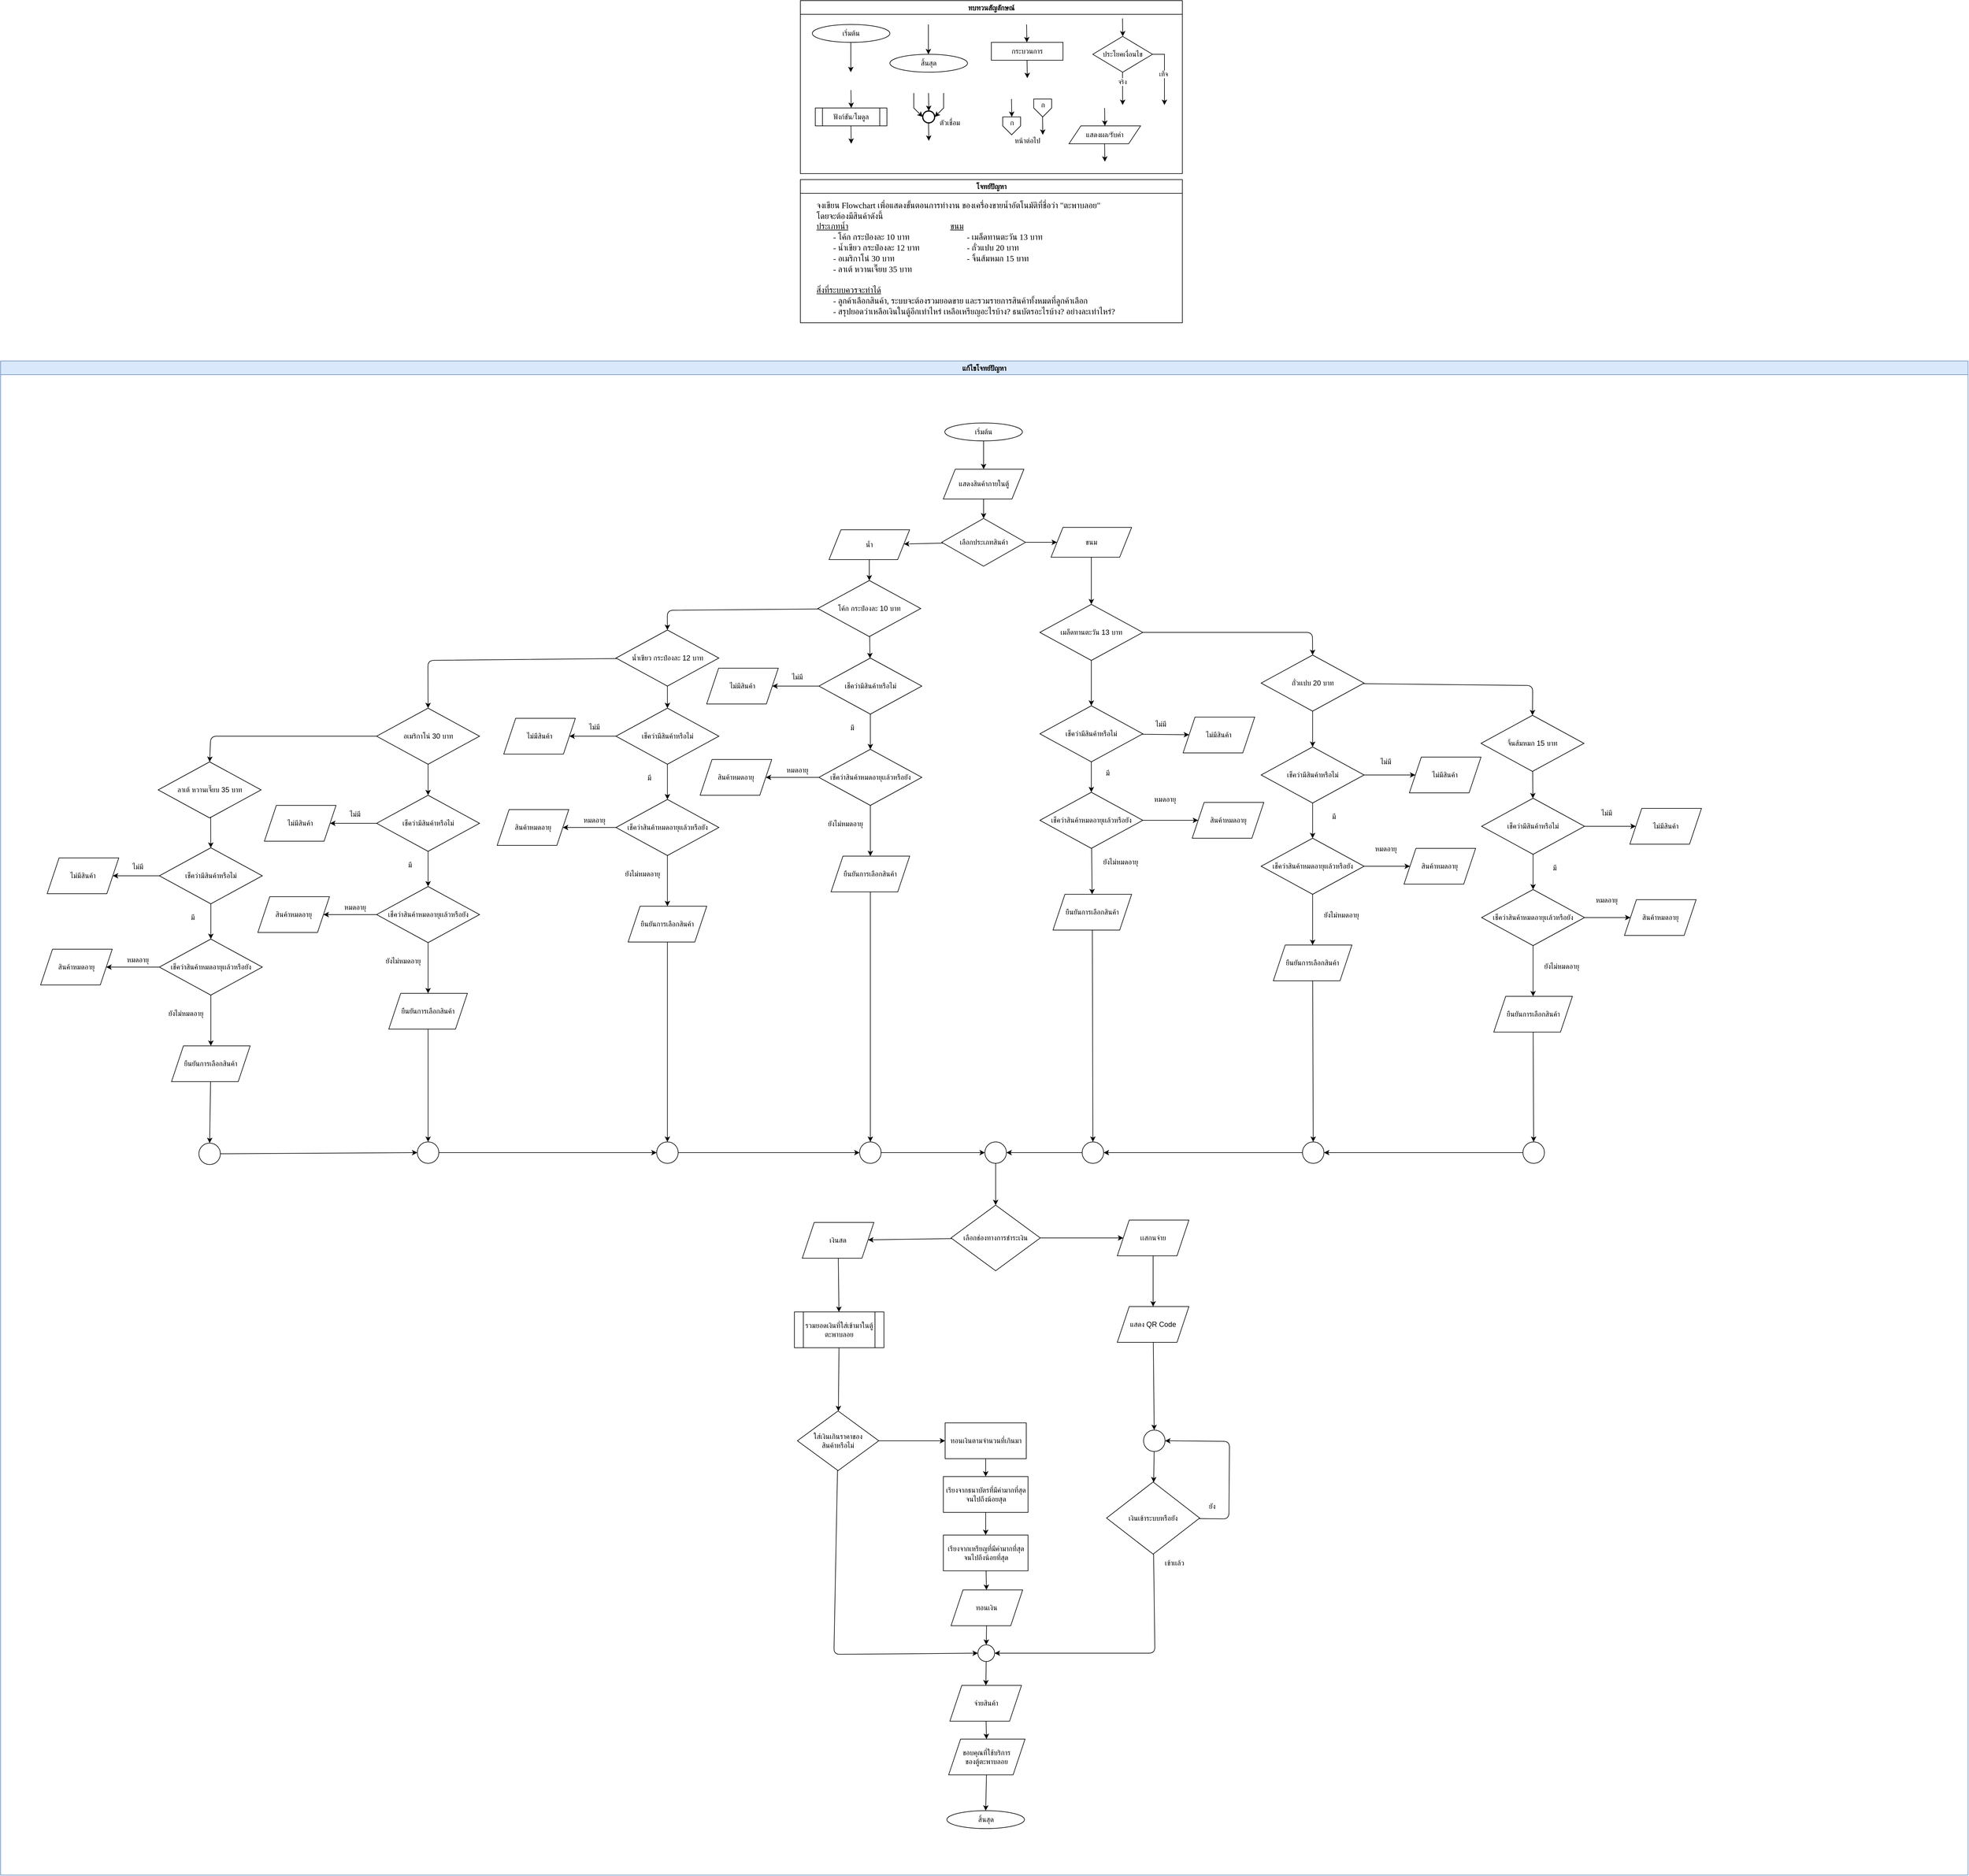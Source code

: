 <mxfile>
    <diagram name="หน้า-1" id="wR_aF-ewGBHaH5KDCg8b">
        <mxGraphModel dx="3091" dy="254" grid="1" gridSize="10" guides="1" tooltips="1" connect="1" arrows="1" fold="1" page="1" pageScale="1" pageWidth="827" pageHeight="1169" math="0" shadow="0">
            <root>
                <mxCell id="WIyWlLk6GJQsqaUBKTNV-0"/>
                <mxCell id="WIyWlLk6GJQsqaUBKTNV-1" parent="WIyWlLk6GJQsqaUBKTNV-0"/>
                <mxCell id="650" value="ทบทวนสัญลักษณ์" style="swimlane;fontFamily=Sarabun;fontSource=https%3A%2F%2Ffonts.googleapis.com%2Fcss%3Ffamily%3DSarabun;" parent="WIyWlLk6GJQsqaUBKTNV-1" vertex="1">
                    <mxGeometry x="-720" y="20" width="640" height="290" as="geometry"/>
                </mxCell>
                <mxCell id="651" value="&lt;font data-font-src=&quot;https://fonts.googleapis.com/css?family=Sarabun&quot; face=&quot;Sarabun&quot;&gt;เริ่มต้น&lt;/font&gt;" style="ellipse;whiteSpace=wrap;html=1;" parent="650" vertex="1">
                    <mxGeometry x="20" y="40" width="130" height="30" as="geometry"/>
                </mxCell>
                <mxCell id="652" value="" style="endArrow=classic;html=1;rounded=0;" parent="650" edge="1">
                    <mxGeometry width="50" height="50" relative="1" as="geometry">
                        <mxPoint x="84.5" y="70" as="sourcePoint"/>
                        <mxPoint x="84.5" y="120" as="targetPoint"/>
                    </mxGeometry>
                </mxCell>
                <mxCell id="653" value="&lt;font face=&quot;Sarabun&quot;&gt;สิ้นสุด&lt;/font&gt;" style="ellipse;whiteSpace=wrap;html=1;" parent="650" vertex="1">
                    <mxGeometry x="150" y="90" width="130" height="30" as="geometry"/>
                </mxCell>
                <mxCell id="654" value="" style="endArrow=classic;html=1;rounded=0;" parent="650" edge="1">
                    <mxGeometry width="50" height="50" relative="1" as="geometry">
                        <mxPoint x="214.5" y="40" as="sourcePoint"/>
                        <mxPoint x="214.5" y="90" as="targetPoint"/>
                    </mxGeometry>
                </mxCell>
                <mxCell id="655" value="กระบวนการ" style="rounded=0;whiteSpace=wrap;html=1;fontFamily=Sarabun;fontSource=https%3A%2F%2Ffonts.googleapis.com%2Fcss%3Ffamily%3DSarabun;" parent="650" vertex="1">
                    <mxGeometry x="320" y="70" width="120" height="30" as="geometry"/>
                </mxCell>
                <mxCell id="656" value="" style="endArrow=classic;html=1;rounded=0;" parent="650" edge="1">
                    <mxGeometry width="50" height="50" relative="1" as="geometry">
                        <mxPoint x="379" y="40" as="sourcePoint"/>
                        <mxPoint x="379.5" y="70" as="targetPoint"/>
                    </mxGeometry>
                </mxCell>
                <mxCell id="657" value="" style="endArrow=classic;html=1;rounded=0;" parent="650" edge="1">
                    <mxGeometry width="50" height="50" relative="1" as="geometry">
                        <mxPoint x="379.75" y="100" as="sourcePoint"/>
                        <mxPoint x="380.25" y="130" as="targetPoint"/>
                    </mxGeometry>
                </mxCell>
                <mxCell id="658" value="ประโยคเงื่อนไข" style="rhombus;whiteSpace=wrap;html=1;fontFamily=Sarabun;fontSource=https%3A%2F%2Ffonts.googleapis.com%2Fcss%3Ffamily%3DSarabun;" parent="650" vertex="1">
                    <mxGeometry x="490" y="60" width="100" height="60" as="geometry"/>
                </mxCell>
                <mxCell id="659" value="" style="endArrow=classic;html=1;rounded=0;" parent="650" edge="1">
                    <mxGeometry width="50" height="50" relative="1" as="geometry">
                        <mxPoint x="539.71" y="30" as="sourcePoint"/>
                        <mxPoint x="540.21" y="60" as="targetPoint"/>
                    </mxGeometry>
                </mxCell>
                <mxCell id="660" value="" style="endArrow=classic;html=1;rounded=0;" parent="650" edge="1">
                    <mxGeometry width="50" height="50" relative="1" as="geometry">
                        <mxPoint x="539.71" y="120" as="sourcePoint"/>
                        <mxPoint x="540" y="175" as="targetPoint"/>
                    </mxGeometry>
                </mxCell>
                <mxCell id="661" value="จริง" style="edgeLabel;html=1;align=center;verticalAlign=middle;resizable=0;points=[];fontFamily=Sarabun;fontSource=https%3A%2F%2Ffonts.googleapis.com%2Fcss%3Ffamily%3DSarabun;" parent="660" vertex="1" connectable="0">
                    <mxGeometry x="-0.414" y="-1" relative="1" as="geometry">
                        <mxPoint as="offset"/>
                    </mxGeometry>
                </mxCell>
                <mxCell id="662" value="" style="endArrow=classic;html=1;rounded=0;exitX=1;exitY=0.5;exitDx=0;exitDy=0;" parent="650" source="658" edge="1">
                    <mxGeometry width="50" height="50" relative="1" as="geometry">
                        <mxPoint x="620" y="95" as="sourcePoint"/>
                        <mxPoint x="610" y="175" as="targetPoint"/>
                        <Array as="points">
                            <mxPoint x="610" y="90"/>
                        </Array>
                    </mxGeometry>
                </mxCell>
                <mxCell id="663" value="&lt;font data-font-src=&quot;https://fonts.googleapis.com/css?family=Sarabun&quot; face=&quot;Sarabun&quot;&gt;เท็จ&lt;/font&gt;" style="edgeLabel;html=1;align=center;verticalAlign=middle;resizable=0;points=[];" parent="662" vertex="1" connectable="0">
                    <mxGeometry x="-0.002" y="-2" relative="1" as="geometry">
                        <mxPoint as="offset"/>
                    </mxGeometry>
                </mxCell>
                <mxCell id="664" value="&lt;font data-font-src=&quot;https://fonts.googleapis.com/css?family=Sarabun&quot; face=&quot;Sarabun&quot;&gt;ฟังก์ชัน/โมดูล&lt;/font&gt;" style="shape=process;whiteSpace=wrap;html=1;backgroundOutline=1;" parent="650" vertex="1">
                    <mxGeometry x="25" y="180" width="120" height="30" as="geometry"/>
                </mxCell>
                <mxCell id="665" value="" style="endArrow=classic;html=1;rounded=0;" parent="650" edge="1">
                    <mxGeometry width="50" height="50" relative="1" as="geometry">
                        <mxPoint x="84.71" y="150" as="sourcePoint"/>
                        <mxPoint x="85.21" y="180" as="targetPoint"/>
                    </mxGeometry>
                </mxCell>
                <mxCell id="666" value="" style="endArrow=classic;html=1;rounded=0;" parent="650" edge="1">
                    <mxGeometry width="50" height="50" relative="1" as="geometry">
                        <mxPoint x="84.71" y="210" as="sourcePoint"/>
                        <mxPoint x="85.21" y="240" as="targetPoint"/>
                    </mxGeometry>
                </mxCell>
                <mxCell id="667" value="" style="strokeWidth=2;html=1;shape=mxgraph.flowchart.start_2;whiteSpace=wrap;" parent="650" vertex="1">
                    <mxGeometry x="205" y="185" width="20" height="20" as="geometry"/>
                </mxCell>
                <mxCell id="668" value="" style="endArrow=classic;html=1;rounded=0;" parent="650" edge="1">
                    <mxGeometry width="50" height="50" relative="1" as="geometry">
                        <mxPoint x="214.71" y="155" as="sourcePoint"/>
                        <mxPoint x="215.21" y="185" as="targetPoint"/>
                    </mxGeometry>
                </mxCell>
                <mxCell id="669" value="" style="endArrow=classic;html=1;rounded=0;entryX=0;entryY=0.5;entryDx=0;entryDy=0;entryPerimeter=0;" parent="650" target="667" edge="1">
                    <mxGeometry width="50" height="50" relative="1" as="geometry">
                        <mxPoint x="190.0" y="155" as="sourcePoint"/>
                        <mxPoint x="190.5" y="185" as="targetPoint"/>
                        <Array as="points">
                            <mxPoint x="190" y="180"/>
                        </Array>
                    </mxGeometry>
                </mxCell>
                <mxCell id="670" value="" style="endArrow=classic;html=1;rounded=0;entryX=1;entryY=0.5;entryDx=0;entryDy=0;entryPerimeter=0;" parent="650" target="667" edge="1">
                    <mxGeometry width="50" height="50" relative="1" as="geometry">
                        <mxPoint x="240.0" y="155" as="sourcePoint"/>
                        <mxPoint x="240.5" y="185" as="targetPoint"/>
                        <Array as="points">
                            <mxPoint x="240" y="180"/>
                        </Array>
                    </mxGeometry>
                </mxCell>
                <mxCell id="671" value="" style="endArrow=classic;html=1;rounded=0;" parent="650" edge="1">
                    <mxGeometry width="50" height="50" relative="1" as="geometry">
                        <mxPoint x="214.71" y="205" as="sourcePoint"/>
                        <mxPoint x="215.21" y="235" as="targetPoint"/>
                    </mxGeometry>
                </mxCell>
                <mxCell id="672" value="&lt;font data-font-src=&quot;https://fonts.googleapis.com/css?family=Sarabun&quot; face=&quot;Sarabun&quot;&gt;ตัวเชื่อม&lt;/font&gt;" style="text;html=1;align=center;verticalAlign=middle;resizable=0;points=[];autosize=1;strokeColor=none;fillColor=none;" parent="650" vertex="1">
                    <mxGeometry x="220" y="190" width="60" height="30" as="geometry"/>
                </mxCell>
                <mxCell id="673" value="" style="endArrow=classic;html=1;rounded=0;" parent="650" edge="1">
                    <mxGeometry width="50" height="50" relative="1" as="geometry">
                        <mxPoint x="353.71" y="165" as="sourcePoint"/>
                        <mxPoint x="354.21" y="195" as="targetPoint"/>
                    </mxGeometry>
                </mxCell>
                <mxCell id="674" value="" style="verticalLabelPosition=bottom;verticalAlign=top;html=1;shape=offPageConnector;rounded=0;size=0.5;" parent="650" vertex="1">
                    <mxGeometry x="339" y="195" width="30" height="30" as="geometry"/>
                </mxCell>
                <mxCell id="675" value="" style="endArrow=classic;html=1;rounded=0;" parent="650" edge="1">
                    <mxGeometry width="50" height="50" relative="1" as="geometry">
                        <mxPoint x="405.71" y="195" as="sourcePoint"/>
                        <mxPoint x="406.21" y="225" as="targetPoint"/>
                    </mxGeometry>
                </mxCell>
                <mxCell id="676" value="" style="verticalLabelPosition=bottom;verticalAlign=top;html=1;shape=offPageConnector;rounded=0;size=0.5;" parent="650" vertex="1">
                    <mxGeometry x="391" y="165" width="30" height="30" as="geometry"/>
                </mxCell>
                <mxCell id="677" value="หน้าต่อไป" style="text;html=1;align=center;verticalAlign=middle;resizable=0;points=[];autosize=1;strokeColor=none;fillColor=none;fontFamily=Sarabun;fontSource=https%3A%2F%2Ffonts.googleapis.com%2Fcss%3Ffamily%3DSarabun;" parent="650" vertex="1">
                    <mxGeometry x="345" y="220" width="70" height="30" as="geometry"/>
                </mxCell>
                <mxCell id="678" value="ก" style="text;html=1;align=center;verticalAlign=middle;resizable=0;points=[];autosize=1;strokeColor=none;fillColor=none;fontFamily=Sarabun;fontSource=https%3A%2F%2Ffonts.googleapis.com%2Fcss%3Ffamily%3DSarabun;" parent="650" vertex="1">
                    <mxGeometry x="339" y="190" width="30" height="30" as="geometry"/>
                </mxCell>
                <mxCell id="679" value="ก" style="text;html=1;align=center;verticalAlign=middle;resizable=0;points=[];autosize=1;strokeColor=none;fillColor=none;fontFamily=Sarabun;fontSource=https%3A%2F%2Ffonts.googleapis.com%2Fcss%3Ffamily%3DSarabun;" parent="650" vertex="1">
                    <mxGeometry x="391" y="160" width="30" height="30" as="geometry"/>
                </mxCell>
                <mxCell id="680" value="แสดงผล/รับค่า" style="shape=parallelogram;perimeter=parallelogramPerimeter;whiteSpace=wrap;html=1;fixedSize=1;fontFamily=Sarabun;fontSource=https%3A%2F%2Ffonts.googleapis.com%2Fcss%3Ffamily%3DSarabun;" parent="650" vertex="1">
                    <mxGeometry x="450" y="210" width="120" height="30" as="geometry"/>
                </mxCell>
                <mxCell id="681" value="" style="endArrow=classic;html=1;rounded=0;" parent="650" edge="1">
                    <mxGeometry width="50" height="50" relative="1" as="geometry">
                        <mxPoint x="509.71" y="180" as="sourcePoint"/>
                        <mxPoint x="510.21" y="210" as="targetPoint"/>
                    </mxGeometry>
                </mxCell>
                <mxCell id="682" value="" style="endArrow=classic;html=1;rounded=0;" parent="650" edge="1">
                    <mxGeometry width="50" height="50" relative="1" as="geometry">
                        <mxPoint x="509.71" y="240" as="sourcePoint"/>
                        <mxPoint x="510.21" y="270" as="targetPoint"/>
                    </mxGeometry>
                </mxCell>
                <mxCell id="683" value="แก้ไขโจทย์ปัญหา" style="swimlane;fontFamily=Sarabun;fontSource=https%3A%2F%2Ffonts.googleapis.com%2Fcss%3Ffamily%3DSarabun;fillColor=#dae8fc;strokeColor=#6c8ebf;" parent="WIyWlLk6GJQsqaUBKTNV-1" vertex="1">
                    <mxGeometry x="-2060" y="624" width="3296.38" height="2538" as="geometry"/>
                </mxCell>
                <mxCell id="684" value="" style="edgeStyle=none;html=1;" parent="683" source="685" target="688" edge="1">
                    <mxGeometry relative="1" as="geometry"/>
                </mxCell>
                <mxCell id="685" value="&lt;font data-font-src=&quot;https://fonts.googleapis.com/css?family=Sarabun&quot; face=&quot;Sarabun&quot;&gt;เริ่มต้น&lt;/font&gt;" style="ellipse;whiteSpace=wrap;html=1;" parent="683" vertex="1">
                    <mxGeometry x="1582" y="104" width="130" height="30" as="geometry"/>
                </mxCell>
                <mxCell id="686" value="&lt;font face=&quot;Sarabun&quot;&gt;สิ้นสุด&lt;/font&gt;" style="ellipse;whiteSpace=wrap;html=1;" parent="683" vertex="1">
                    <mxGeometry x="1585.5" y="2430" width="130" height="30" as="geometry"/>
                </mxCell>
                <mxCell id="687" value="" style="edgeStyle=none;html=1;" parent="683" source="688" target="691" edge="1">
                    <mxGeometry relative="1" as="geometry"/>
                </mxCell>
                <mxCell id="688" value="แสดงสินค้าภายในตู้" style="shape=parallelogram;perimeter=parallelogramPerimeter;whiteSpace=wrap;html=1;fixedSize=1;" parent="683" vertex="1">
                    <mxGeometry x="1579.5" y="181.44" width="135" height="50" as="geometry"/>
                </mxCell>
                <mxCell id="689" value="" style="edgeStyle=none;html=1;" parent="683" source="691" target="694" edge="1">
                    <mxGeometry relative="1" as="geometry"/>
                </mxCell>
                <mxCell id="690" value="" style="edgeStyle=none;html=1;" parent="683" source="691" target="696" edge="1">
                    <mxGeometry relative="1" as="geometry"/>
                </mxCell>
                <mxCell id="691" value="&lt;span style=&quot;color: rgb(0, 0, 0);&quot;&gt;เลือกประเภทสินค้า&lt;/span&gt;" style="rhombus;whiteSpace=wrap;html=1;" parent="683" vertex="1">
                    <mxGeometry x="1576.75" y="264" width="140.5" height="80" as="geometry"/>
                </mxCell>
                <mxCell id="692" value="น้ำ" style="text;html=1;align=center;verticalAlign=middle;whiteSpace=wrap;rounded=0;" parent="683" vertex="1">
                    <mxGeometry x="1474.25" y="283" width="60" height="30" as="geometry"/>
                </mxCell>
                <mxCell id="693" value="" style="edgeStyle=none;html=1;" parent="683" source="694" target="709" edge="1">
                    <mxGeometry relative="1" as="geometry"/>
                </mxCell>
                <mxCell id="694" value="ขนม" style="shape=parallelogram;perimeter=parallelogramPerimeter;whiteSpace=wrap;html=1;fixedSize=1;" parent="683" vertex="1">
                    <mxGeometry x="1760" y="279" width="135" height="50" as="geometry"/>
                </mxCell>
                <mxCell id="695" value="" style="edgeStyle=none;html=1;" parent="683" source="696" target="706" edge="1">
                    <mxGeometry relative="1" as="geometry"/>
                </mxCell>
                <mxCell id="696" value="น้ำ" style="shape=parallelogram;perimeter=parallelogramPerimeter;whiteSpace=wrap;html=1;fixedSize=1;" parent="683" vertex="1">
                    <mxGeometry x="1388" y="283" width="135" height="50" as="geometry"/>
                </mxCell>
                <mxCell id="697" value="" style="edgeStyle=none;html=1;" parent="683" source="699" target="809" edge="1">
                    <mxGeometry relative="1" as="geometry"/>
                </mxCell>
                <mxCell id="698" style="edgeStyle=none;html=1;entryX=0.5;entryY=0;entryDx=0;entryDy=0;" parent="683" source="699" target="702" edge="1">
                    <mxGeometry relative="1" as="geometry">
                        <Array as="points">
                            <mxPoint x="716" y="502"/>
                        </Array>
                    </mxGeometry>
                </mxCell>
                <mxCell id="699" value="น้ำเขียว กระป๋องละ 12 บาท" style="rhombus;whiteSpace=wrap;html=1;" parent="683" vertex="1">
                    <mxGeometry x="1031" y="451" width="172.5" height="94" as="geometry"/>
                </mxCell>
                <mxCell id="700" value="" style="edgeStyle=none;html=1;" parent="683" source="702" target="823" edge="1">
                    <mxGeometry relative="1" as="geometry"/>
                </mxCell>
                <mxCell id="701" style="edgeStyle=none;html=1;entryX=0.5;entryY=0;entryDx=0;entryDy=0;" parent="683" source="702" target="703" edge="1">
                    <mxGeometry relative="1" as="geometry">
                        <Array as="points">
                            <mxPoint x="352" y="629"/>
                        </Array>
                    </mxGeometry>
                </mxCell>
                <mxCell id="702" value="&lt;span style=&quot;color: rgb(0, 0, 0);&quot;&gt;อเมริกาโน่ 30 บาท&lt;/span&gt;" style="rhombus;whiteSpace=wrap;html=1;" parent="683" vertex="1">
                    <mxGeometry x="630" y="582" width="172.5" height="94" as="geometry"/>
                </mxCell>
                <mxCell id="703" value="&lt;span style=&quot;color: rgb(0, 0, 0);&quot;&gt;ลาเต้ หวานเจี๊ยบ 35 บาท&lt;/span&gt;" style="rhombus;whiteSpace=wrap;html=1;" parent="683" vertex="1">
                    <mxGeometry x="264" y="672" width="172.5" height="94" as="geometry"/>
                </mxCell>
                <mxCell id="704" value="" style="edgeStyle=none;html=1;" parent="683" source="706" target="795" edge="1">
                    <mxGeometry relative="1" as="geometry"/>
                </mxCell>
                <mxCell id="705" style="edgeStyle=none;html=1;entryX=0.5;entryY=0;entryDx=0;entryDy=0;" parent="683" source="706" target="699" edge="1">
                    <mxGeometry relative="1" as="geometry">
                        <Array as="points">
                            <mxPoint x="1117" y="418"/>
                        </Array>
                    </mxGeometry>
                </mxCell>
                <mxCell id="706" value="&lt;span style=&quot;color: rgb(0, 0, 0);&quot;&gt;โค้ก กระป๋องละ 10 บาท&lt;/span&gt;" style="rhombus;whiteSpace=wrap;html=1;" parent="683" vertex="1">
                    <mxGeometry x="1369.25" y="368" width="172.5" height="94" as="geometry"/>
                </mxCell>
                <mxCell id="707" style="edgeStyle=none;html=1;entryX=0.5;entryY=0;entryDx=0;entryDy=0;" parent="683" source="709" target="712" edge="1">
                    <mxGeometry relative="1" as="geometry">
                        <Array as="points">
                            <mxPoint x="2198" y="455"/>
                        </Array>
                    </mxGeometry>
                </mxCell>
                <mxCell id="708" value="" style="edgeStyle=none;html=1;" parent="683" source="709" target="743" edge="1">
                    <mxGeometry relative="1" as="geometry"/>
                </mxCell>
                <mxCell id="709" value="&lt;span style=&quot;color: rgb(0, 0, 0);&quot;&gt;เมล็ดทานตะวัน 13 บาท&lt;/span&gt;" style="rhombus;whiteSpace=wrap;html=1;" parent="683" vertex="1">
                    <mxGeometry x="1741.25" y="408" width="172.5" height="94" as="geometry"/>
                </mxCell>
                <mxCell id="710" value="" style="edgeStyle=none;html=1;" parent="683" source="712" target="757" edge="1">
                    <mxGeometry relative="1" as="geometry"/>
                </mxCell>
                <mxCell id="711" style="edgeStyle=none;html=1;entryX=0.5;entryY=0;entryDx=0;entryDy=0;" parent="683" source="712" target="769" edge="1">
                    <mxGeometry relative="1" as="geometry">
                        <Array as="points">
                            <mxPoint x="2567" y="544"/>
                        </Array>
                    </mxGeometry>
                </mxCell>
                <mxCell id="712" value="&lt;span style=&quot;color: rgb(0, 0, 0);&quot;&gt;ถั่วเเปบ 20 บาท&lt;/span&gt;" style="rhombus;whiteSpace=wrap;html=1;" parent="683" vertex="1">
                    <mxGeometry x="2112" y="493" width="172.5" height="94" as="geometry"/>
                </mxCell>
                <mxCell id="713" value="" style="edgeStyle=none;html=1;" parent="683" source="715" target="719" edge="1">
                    <mxGeometry relative="1" as="geometry"/>
                </mxCell>
                <mxCell id="714" style="edgeStyle=none;html=1;entryX=0;entryY=0.5;entryDx=0;entryDy=0;" parent="683" source="715" target="717" edge="1">
                    <mxGeometry relative="1" as="geometry"/>
                </mxCell>
                <mxCell id="715" value="เลือกช่องทางการชำระเงิน" style="rhombus;whiteSpace=wrap;html=1;" parent="683" vertex="1">
                    <mxGeometry x="1592.44" y="1415" width="149.5" height="110" as="geometry"/>
                </mxCell>
                <mxCell id="716" style="edgeStyle=none;html=1;entryX=0.5;entryY=0;entryDx=0;entryDy=0;" parent="683" source="717" target="721" edge="1">
                    <mxGeometry relative="1" as="geometry"/>
                </mxCell>
                <mxCell id="717" value="เเสกนจ่าย" style="shape=parallelogram;perimeter=parallelogramPerimeter;whiteSpace=wrap;html=1;fixedSize=1;" parent="683" vertex="1">
                    <mxGeometry x="1871" y="1440" width="120" height="60" as="geometry"/>
                </mxCell>
                <mxCell id="718" value="" style="edgeStyle=none;html=1;" parent="683" source="719" target="723" edge="1">
                    <mxGeometry relative="1" as="geometry"/>
                </mxCell>
                <mxCell id="719" value="เงินสด" style="shape=parallelogram;perimeter=parallelogramPerimeter;whiteSpace=wrap;html=1;fixedSize=1;" parent="683" vertex="1">
                    <mxGeometry x="1343.19" y="1444" width="120" height="60" as="geometry"/>
                </mxCell>
                <mxCell id="720" value="" style="edgeStyle=none;html=1;" parent="683" source="721" target="862" edge="1">
                    <mxGeometry relative="1" as="geometry"/>
                </mxCell>
                <mxCell id="721" value="แสดง QR Code" style="shape=parallelogram;perimeter=parallelogramPerimeter;whiteSpace=wrap;html=1;fixedSize=1;" parent="683" vertex="1">
                    <mxGeometry x="1871" y="1585" width="120" height="60" as="geometry"/>
                </mxCell>
                <mxCell id="722" value="" style="edgeStyle=none;html=1;" parent="683" source="723" target="726" edge="1">
                    <mxGeometry relative="1" as="geometry"/>
                </mxCell>
                <mxCell id="723" value="รวมยอดเงินที่ใส่เข้ามาในตู้ตะพาบลอย" style="shape=process;whiteSpace=wrap;html=1;backgroundOutline=1;" parent="683" vertex="1">
                    <mxGeometry x="1330" y="1594" width="150" height="60" as="geometry"/>
                </mxCell>
                <mxCell id="724" value="" style="edgeStyle=none;html=1;" parent="683" source="726" target="728" edge="1">
                    <mxGeometry relative="1" as="geometry"/>
                </mxCell>
                <mxCell id="725" style="edgeStyle=none;html=1;entryX=0;entryY=0.5;entryDx=0;entryDy=0;" parent="683" source="726" target="734" edge="1">
                    <mxGeometry relative="1" as="geometry">
                        <Array as="points">
                            <mxPoint x="1396.19" y="2168"/>
                        </Array>
                    </mxGeometry>
                </mxCell>
                <mxCell id="726" value="ใส่เงินเกินราคาของ&lt;div&gt;สินค้าหรือไม่&lt;/div&gt;" style="rhombus;whiteSpace=wrap;html=1;" parent="683" vertex="1">
                    <mxGeometry x="1335" y="1760" width="136.38" height="100" as="geometry"/>
                </mxCell>
                <mxCell id="727" value="" style="edgeStyle=none;html=1;" parent="683" source="728" target="730" edge="1">
                    <mxGeometry relative="1" as="geometry"/>
                </mxCell>
                <mxCell id="728" value="ทอนเงินตามจำนวนที่เกินมา" style="rounded=0;whiteSpace=wrap;html=1;" parent="683" vertex="1">
                    <mxGeometry x="1582.53" y="1780" width="135.94" height="60" as="geometry"/>
                </mxCell>
                <mxCell id="729" value="" style="edgeStyle=none;html=1;" parent="683" source="730" target="732" edge="1">
                    <mxGeometry relative="1" as="geometry"/>
                </mxCell>
                <mxCell id="730" value="เรียงจากธนาบัตรที่มีค่ามากที่สุดจนไปถึงน้อยสุด" style="rounded=0;whiteSpace=wrap;html=1;" parent="683" vertex="1">
                    <mxGeometry x="1579.56" y="1870" width="141.88" height="60" as="geometry"/>
                </mxCell>
                <mxCell id="731" value="" style="edgeStyle=none;html=1;" parent="683" source="732" target="736" edge="1">
                    <mxGeometry relative="1" as="geometry"/>
                </mxCell>
                <mxCell id="732" value="เรียงจากเหรียญที่มีค่ามากที่สุดจนไปถึงน้อยที่สุด" style="rounded=0;whiteSpace=wrap;html=1;" parent="683" vertex="1">
                    <mxGeometry x="1579.56" y="1968" width="141.88" height="60" as="geometry"/>
                </mxCell>
                <mxCell id="733" value="" style="edgeStyle=none;html=1;" parent="683" source="734" target="738" edge="1">
                    <mxGeometry relative="1" as="geometry"/>
                </mxCell>
                <mxCell id="734" value="" style="ellipse;whiteSpace=wrap;html=1;aspect=fixed;" parent="683" vertex="1">
                    <mxGeometry x="1637.44" y="2152" width="28" height="28" as="geometry"/>
                </mxCell>
                <mxCell id="735" style="edgeStyle=none;html=1;entryX=0.5;entryY=0;entryDx=0;entryDy=0;" parent="683" source="736" target="734" edge="1">
                    <mxGeometry relative="1" as="geometry"/>
                </mxCell>
                <mxCell id="736" value="&lt;span style=&quot;color: rgb(0, 0, 0);&quot;&gt;ทอนเงิน&lt;/span&gt;" style="shape=parallelogram;perimeter=parallelogramPerimeter;whiteSpace=wrap;html=1;fixedSize=1;" parent="683" vertex="1">
                    <mxGeometry x="1592.44" y="2060" width="120" height="60" as="geometry"/>
                </mxCell>
                <mxCell id="737" value="" style="edgeStyle=none;html=1;" parent="683" source="738" target="740" edge="1">
                    <mxGeometry relative="1" as="geometry"/>
                </mxCell>
                <mxCell id="738" value="&lt;span style=&quot;color: rgb(0, 0, 0);&quot;&gt;จ่ายสินค้า&lt;/span&gt;" style="shape=parallelogram;perimeter=parallelogramPerimeter;whiteSpace=wrap;html=1;fixedSize=1;" parent="683" vertex="1">
                    <mxGeometry x="1590.5" y="2220" width="120" height="60" as="geometry"/>
                </mxCell>
                <mxCell id="739" style="edgeStyle=none;html=1;entryX=0.5;entryY=0;entryDx=0;entryDy=0;" parent="683" source="740" target="686" edge="1">
                    <mxGeometry relative="1" as="geometry"/>
                </mxCell>
                <mxCell id="740" value="&lt;span style=&quot;color: rgb(0, 0, 0);&quot;&gt;ขอบคุณที่ใช้บริการ&lt;/span&gt;&lt;div&gt;&lt;span style=&quot;color: rgb(0, 0, 0);&quot;&gt;ของตู้ตะพาบลอย&lt;/span&gt;&lt;/div&gt;" style="shape=parallelogram;perimeter=parallelogramPerimeter;whiteSpace=wrap;html=1;fixedSize=1;" parent="683" vertex="1">
                    <mxGeometry x="1588.46" y="2310" width="127.97" height="60" as="geometry"/>
                </mxCell>
                <mxCell id="741" value="" style="edgeStyle=none;html=1;" parent="683" source="743" target="749" edge="1">
                    <mxGeometry relative="1" as="geometry"/>
                </mxCell>
                <mxCell id="742" value="" style="edgeStyle=none;html=1;" parent="683" source="743" target="746" edge="1">
                    <mxGeometry relative="1" as="geometry"/>
                </mxCell>
                <mxCell id="743" value="&lt;span style=&quot;color: rgb(0, 0, 0);&quot;&gt;เช็คว่ามีสินค้าหรือไม่&lt;/span&gt;" style="rhombus;whiteSpace=wrap;html=1;" parent="683" vertex="1">
                    <mxGeometry x="1741.25" y="578" width="172.5" height="94" as="geometry"/>
                </mxCell>
                <mxCell id="744" style="edgeStyle=none;html=1;entryX=0;entryY=0.5;entryDx=0;entryDy=0;" parent="683" source="746" target="750" edge="1">
                    <mxGeometry relative="1" as="geometry"/>
                </mxCell>
                <mxCell id="745" value="" style="edgeStyle=none;html=1;" parent="683" source="746" target="754" edge="1">
                    <mxGeometry relative="1" as="geometry"/>
                </mxCell>
                <mxCell id="746" value="&lt;span style=&quot;color: rgb(0, 0, 0);&quot;&gt;เช็คว่าสินค้าหมดอายุเเล้วหรือยัง&lt;/span&gt;" style="rhombus;whiteSpace=wrap;html=1;" parent="683" vertex="1">
                    <mxGeometry x="1741.25" y="723" width="172.5" height="94" as="geometry"/>
                </mxCell>
                <mxCell id="747" value="มี" style="text;html=1;align=center;verticalAlign=middle;whiteSpace=wrap;rounded=0;" parent="683" vertex="1">
                    <mxGeometry x="1825.25" y="676" width="60" height="30" as="geometry"/>
                </mxCell>
                <mxCell id="748" value="ไม่มี" style="text;html=1;align=center;verticalAlign=middle;whiteSpace=wrap;rounded=0;" parent="683" vertex="1">
                    <mxGeometry x="1913.75" y="594" width="60" height="30" as="geometry"/>
                </mxCell>
                <mxCell id="749" value="ไม่มีสินค้า" style="shape=parallelogram;perimeter=parallelogramPerimeter;whiteSpace=wrap;html=1;fixedSize=1;" parent="683" vertex="1">
                    <mxGeometry x="1981.25" y="597" width="120" height="60" as="geometry"/>
                </mxCell>
                <mxCell id="750" value="สินค้าหมดอายุ" style="shape=parallelogram;perimeter=parallelogramPerimeter;whiteSpace=wrap;html=1;fixedSize=1;" parent="683" vertex="1">
                    <mxGeometry x="1996.5" y="740" width="120" height="60" as="geometry"/>
                </mxCell>
                <mxCell id="751" value="หมดอายุ" style="text;html=1;align=center;verticalAlign=middle;whiteSpace=wrap;rounded=0;" parent="683" vertex="1">
                    <mxGeometry x="1921.25" y="720" width="60" height="30" as="geometry"/>
                </mxCell>
                <mxCell id="752" value="ยังไม่หมดอายุ" style="text;html=1;align=center;verticalAlign=middle;whiteSpace=wrap;rounded=0;" parent="683" vertex="1">
                    <mxGeometry x="1837.25" y="825" width="79" height="30" as="geometry"/>
                </mxCell>
                <mxCell id="753" style="edgeStyle=none;html=1;entryX=0.5;entryY=0;entryDx=0;entryDy=0;" parent="683" source="754" target="788" edge="1">
                    <mxGeometry relative="1" as="geometry"/>
                </mxCell>
                <mxCell id="754" value="ยืนยันการเลือกสินค้า" style="shape=parallelogram;perimeter=parallelogramPerimeter;whiteSpace=wrap;html=1;fixedSize=1;" parent="683" vertex="1">
                    <mxGeometry x="1763.25" y="894" width="131.75" height="60" as="geometry"/>
                </mxCell>
                <mxCell id="755" style="edgeStyle=none;html=1;entryX=0;entryY=0.5;entryDx=0;entryDy=0;" parent="683" source="757" target="763" edge="1">
                    <mxGeometry relative="1" as="geometry"/>
                </mxCell>
                <mxCell id="756" value="" style="edgeStyle=none;html=1;" parent="683" source="757" target="760" edge="1">
                    <mxGeometry relative="1" as="geometry"/>
                </mxCell>
                <mxCell id="757" value="&lt;span style=&quot;color: rgb(0, 0, 0);&quot;&gt;เช็คว่ามีสินค้าหรือไม่&lt;/span&gt;" style="rhombus;whiteSpace=wrap;html=1;" parent="683" vertex="1">
                    <mxGeometry x="2112" y="647" width="172.5" height="94" as="geometry"/>
                </mxCell>
                <mxCell id="758" style="edgeStyle=none;html=1;entryX=0;entryY=0.5;entryDx=0;entryDy=0;" parent="683" source="760" target="764" edge="1">
                    <mxGeometry relative="1" as="geometry"/>
                </mxCell>
                <mxCell id="759" value="" style="edgeStyle=none;html=1;" parent="683" source="760" target="768" edge="1">
                    <mxGeometry relative="1" as="geometry"/>
                </mxCell>
                <mxCell id="760" value="&lt;span style=&quot;color: rgb(0, 0, 0);&quot;&gt;เช็คว่าสินค้าหมดอายุเเล้วหรือยัง&lt;/span&gt;" style="rhombus;whiteSpace=wrap;html=1;" parent="683" vertex="1">
                    <mxGeometry x="2112" y="800" width="172.5" height="94" as="geometry"/>
                </mxCell>
                <mxCell id="761" value="มี" style="text;html=1;align=center;verticalAlign=middle;whiteSpace=wrap;rounded=0;" parent="683" vertex="1">
                    <mxGeometry x="2204.13" y="749" width="60" height="30" as="geometry"/>
                </mxCell>
                <mxCell id="762" value="ไม่มี" style="text;html=1;align=center;verticalAlign=middle;whiteSpace=wrap;rounded=0;" parent="683" vertex="1">
                    <mxGeometry x="2291.38" y="657" width="60" height="30" as="geometry"/>
                </mxCell>
                <mxCell id="763" value="ไม่มีสินค้า" style="shape=parallelogram;perimeter=parallelogramPerimeter;whiteSpace=wrap;html=1;fixedSize=1;" parent="683" vertex="1">
                    <mxGeometry x="2360.38" y="664" width="120" height="60" as="geometry"/>
                </mxCell>
                <mxCell id="764" value="สินค้าหมดอายุ" style="shape=parallelogram;perimeter=parallelogramPerimeter;whiteSpace=wrap;html=1;fixedSize=1;" parent="683" vertex="1">
                    <mxGeometry x="2351.38" y="817" width="120" height="60" as="geometry"/>
                </mxCell>
                <mxCell id="765" value="หมดอายุ" style="text;html=1;align=center;verticalAlign=middle;whiteSpace=wrap;rounded=0;" parent="683" vertex="1">
                    <mxGeometry x="2291.38" y="803" width="60" height="30" as="geometry"/>
                </mxCell>
                <mxCell id="766" value="ยังไม่หมดอายุ" style="text;html=1;align=center;verticalAlign=middle;whiteSpace=wrap;rounded=0;" parent="683" vertex="1">
                    <mxGeometry x="2206.88" y="914" width="79" height="30" as="geometry"/>
                </mxCell>
                <mxCell id="767" style="edgeStyle=none;html=1;entryX=0.5;entryY=0;entryDx=0;entryDy=0;" parent="683" source="768" target="786" edge="1">
                    <mxGeometry relative="1" as="geometry"/>
                </mxCell>
                <mxCell id="768" value="ยืนยันการเลือกสินค้า" style="shape=parallelogram;perimeter=parallelogramPerimeter;whiteSpace=wrap;html=1;fixedSize=1;" parent="683" vertex="1">
                    <mxGeometry x="2132.38" y="979" width="131.75" height="60" as="geometry"/>
                </mxCell>
                <mxCell id="769" value="&lt;span style=&quot;color: rgb(0, 0, 0);&quot;&gt;จิ้นส้มหมก 15 บาท&lt;/span&gt;" style="rhombus;whiteSpace=wrap;html=1;" parent="683" vertex="1">
                    <mxGeometry x="2480.38" y="594" width="172.5" height="94" as="geometry"/>
                </mxCell>
                <mxCell id="770" style="edgeStyle=none;html=1;entryX=0;entryY=0.5;entryDx=0;entryDy=0;" parent="683" source="772" target="778" edge="1">
                    <mxGeometry relative="1" as="geometry"/>
                </mxCell>
                <mxCell id="771" value="" style="edgeStyle=none;html=1;" parent="683" source="772" target="775" edge="1">
                    <mxGeometry relative="1" as="geometry"/>
                </mxCell>
                <mxCell id="772" value="&lt;span style=&quot;color: rgb(0, 0, 0);&quot;&gt;เช็คว่ามีสินค้าหรือไม่&lt;/span&gt;" style="rhombus;whiteSpace=wrap;html=1;" parent="683" vertex="1">
                    <mxGeometry x="2481.38" y="733" width="172.5" height="94" as="geometry"/>
                </mxCell>
                <mxCell id="773" style="edgeStyle=none;html=1;entryX=0;entryY=0.5;entryDx=0;entryDy=0;" parent="683" source="775" target="779" edge="1">
                    <mxGeometry relative="1" as="geometry"/>
                </mxCell>
                <mxCell id="774" value="" style="edgeStyle=none;html=1;" parent="683" source="775" target="783" edge="1">
                    <mxGeometry relative="1" as="geometry"/>
                </mxCell>
                <mxCell id="775" value="&lt;span style=&quot;color: rgb(0, 0, 0);&quot;&gt;เช็คว่าสินค้าหมดอายุเเล้วหรือยัง&lt;/span&gt;" style="rhombus;whiteSpace=wrap;html=1;" parent="683" vertex="1">
                    <mxGeometry x="2481.38" y="886" width="172.5" height="94" as="geometry"/>
                </mxCell>
                <mxCell id="776" value="มี" style="text;html=1;align=center;verticalAlign=middle;whiteSpace=wrap;rounded=0;" parent="683" vertex="1">
                    <mxGeometry x="2573.51" y="835" width="60" height="30" as="geometry"/>
                </mxCell>
                <mxCell id="777" value="ไม่มี" style="text;html=1;align=center;verticalAlign=middle;whiteSpace=wrap;rounded=0;" parent="683" vertex="1">
                    <mxGeometry x="2660.76" y="743" width="60" height="30" as="geometry"/>
                </mxCell>
                <mxCell id="778" value="ไม่มีสินค้า" style="shape=parallelogram;perimeter=parallelogramPerimeter;whiteSpace=wrap;html=1;fixedSize=1;" parent="683" vertex="1">
                    <mxGeometry x="2729.76" y="750" width="120" height="60" as="geometry"/>
                </mxCell>
                <mxCell id="779" value="สินค้าหมดอายุ" style="shape=parallelogram;perimeter=parallelogramPerimeter;whiteSpace=wrap;html=1;fixedSize=1;" parent="683" vertex="1">
                    <mxGeometry x="2720.76" y="903" width="120" height="60" as="geometry"/>
                </mxCell>
                <mxCell id="780" value="หมดอายุ" style="text;html=1;align=center;verticalAlign=middle;whiteSpace=wrap;rounded=0;" parent="683" vertex="1">
                    <mxGeometry x="2660.76" y="889" width="60" height="30" as="geometry"/>
                </mxCell>
                <mxCell id="781" value="ยังไม่หมดอายุ" style="text;html=1;align=center;verticalAlign=middle;whiteSpace=wrap;rounded=0;" parent="683" vertex="1">
                    <mxGeometry x="2576.26" y="1000" width="79" height="30" as="geometry"/>
                </mxCell>
                <mxCell id="782" value="" style="edgeStyle=none;html=1;" parent="683" source="783" target="790" edge="1">
                    <mxGeometry relative="1" as="geometry"/>
                </mxCell>
                <mxCell id="783" value="ยืนยันการเลือกสินค้า" style="shape=parallelogram;perimeter=parallelogramPerimeter;whiteSpace=wrap;html=1;fixedSize=1;" parent="683" vertex="1">
                    <mxGeometry x="2501.76" y="1065" width="131.75" height="60" as="geometry"/>
                </mxCell>
                <mxCell id="784" value="" style="edgeStyle=none;html=1;" parent="683" source="769" target="772" edge="1">
                    <mxGeometry relative="1" as="geometry"/>
                </mxCell>
                <mxCell id="785" style="edgeStyle=none;html=1;entryX=1;entryY=0.5;entryDx=0;entryDy=0;" parent="683" source="786" target="788" edge="1">
                    <mxGeometry relative="1" as="geometry"/>
                </mxCell>
                <mxCell id="786" value="" style="ellipse;whiteSpace=wrap;html=1;aspect=fixed;" parent="683" vertex="1">
                    <mxGeometry x="2181.25" y="1309" width="36" height="36" as="geometry"/>
                </mxCell>
                <mxCell id="787" style="edgeStyle=none;html=1;entryX=1;entryY=0.5;entryDx=0;entryDy=0;" parent="683" source="788" target="792" edge="1">
                    <mxGeometry relative="1" as="geometry"/>
                </mxCell>
                <mxCell id="788" value="" style="ellipse;whiteSpace=wrap;html=1;aspect=fixed;" parent="683" vertex="1">
                    <mxGeometry x="1812.12" y="1309" width="36" height="36" as="geometry"/>
                </mxCell>
                <mxCell id="789" style="edgeStyle=none;html=1;entryX=1;entryY=0.5;entryDx=0;entryDy=0;" parent="683" source="790" target="786" edge="1">
                    <mxGeometry relative="1" as="geometry"/>
                </mxCell>
                <mxCell id="790" value="" style="ellipse;whiteSpace=wrap;html=1;aspect=fixed;" parent="683" vertex="1">
                    <mxGeometry x="2550.64" y="1309" width="36" height="36" as="geometry"/>
                </mxCell>
                <mxCell id="791" value="" style="edgeStyle=none;html=1;" parent="683" source="792" target="715" edge="1">
                    <mxGeometry relative="1" as="geometry"/>
                </mxCell>
                <mxCell id="792" value="" style="ellipse;whiteSpace=wrap;html=1;aspect=fixed;" parent="683" vertex="1">
                    <mxGeometry x="1649.19" y="1309" width="36" height="36" as="geometry"/>
                </mxCell>
                <mxCell id="793" value="" style="edgeStyle=none;html=1;" parent="683" source="795" target="798" edge="1">
                    <mxGeometry relative="1" as="geometry"/>
                </mxCell>
                <mxCell id="794" style="edgeStyle=none;html=1;entryX=1;entryY=0.5;entryDx=0;entryDy=0;" parent="683" source="795" target="801" edge="1">
                    <mxGeometry relative="1" as="geometry"/>
                </mxCell>
                <mxCell id="795" value="&lt;span style=&quot;color: rgb(0, 0, 0);&quot;&gt;เช็คว่ามีสินค้าหรือไม่&lt;/span&gt;" style="rhombus;whiteSpace=wrap;html=1;" parent="683" vertex="1">
                    <mxGeometry x="1371" y="498" width="172.5" height="94" as="geometry"/>
                </mxCell>
                <mxCell id="796" value="" style="edgeStyle=none;html=1;" parent="683" source="798" target="806" edge="1">
                    <mxGeometry relative="1" as="geometry"/>
                </mxCell>
                <mxCell id="797" style="edgeStyle=none;html=1;entryX=1;entryY=0.5;entryDx=0;entryDy=0;" parent="683" source="798" target="802" edge="1">
                    <mxGeometry relative="1" as="geometry"/>
                </mxCell>
                <mxCell id="798" value="&lt;span style=&quot;color: rgb(0, 0, 0);&quot;&gt;เช็คว่าสินค้าหมดอายุเเล้วหรือยัง&lt;/span&gt;" style="rhombus;whiteSpace=wrap;html=1;" parent="683" vertex="1">
                    <mxGeometry x="1371" y="651" width="172.5" height="94" as="geometry"/>
                </mxCell>
                <mxCell id="799" value="มี" style="text;html=1;align=center;verticalAlign=middle;whiteSpace=wrap;rounded=0;" parent="683" vertex="1">
                    <mxGeometry x="1397" y="600" width="60" height="30" as="geometry"/>
                </mxCell>
                <mxCell id="800" value="ไม่มี" style="text;html=1;align=center;verticalAlign=middle;whiteSpace=wrap;rounded=0;" parent="683" vertex="1">
                    <mxGeometry x="1305" y="515" width="60" height="30" as="geometry"/>
                </mxCell>
                <mxCell id="801" value="ไม่มีสินค้า" style="shape=parallelogram;perimeter=parallelogramPerimeter;whiteSpace=wrap;html=1;fixedSize=1;" parent="683" vertex="1">
                    <mxGeometry x="1183" y="515" width="120" height="60" as="geometry"/>
                </mxCell>
                <mxCell id="802" value="สินค้าหมดอายุ" style="shape=parallelogram;perimeter=parallelogramPerimeter;whiteSpace=wrap;html=1;fixedSize=1;" parent="683" vertex="1">
                    <mxGeometry x="1172" y="668" width="120" height="60" as="geometry"/>
                </mxCell>
                <mxCell id="803" value="หมดอายุ" style="text;html=1;align=center;verticalAlign=middle;whiteSpace=wrap;rounded=0;" parent="683" vertex="1">
                    <mxGeometry x="1305" y="671" width="60" height="30" as="geometry"/>
                </mxCell>
                <mxCell id="804" value="ยังไม่หมดอายุ" style="text;html=1;align=center;verticalAlign=middle;whiteSpace=wrap;rounded=0;" parent="683" vertex="1">
                    <mxGeometry x="1375.81" y="761" width="79" height="30" as="geometry"/>
                </mxCell>
                <mxCell id="805" style="edgeStyle=none;html=1;entryX=0.5;entryY=0;entryDx=0;entryDy=0;" parent="683" source="806" target="857" edge="1">
                    <mxGeometry relative="1" as="geometry"/>
                </mxCell>
                <mxCell id="806" value="ยืนยันการเลือกสินค้า" style="shape=parallelogram;perimeter=parallelogramPerimeter;whiteSpace=wrap;html=1;fixedSize=1;" parent="683" vertex="1">
                    <mxGeometry x="1391.38" y="830" width="131.75" height="60" as="geometry"/>
                </mxCell>
                <mxCell id="807" value="" style="edgeStyle=none;html=1;" parent="683" source="809" target="812" edge="1">
                    <mxGeometry relative="1" as="geometry"/>
                </mxCell>
                <mxCell id="808" style="edgeStyle=none;html=1;entryX=1;entryY=0.5;entryDx=0;entryDy=0;" parent="683" source="809" target="815" edge="1">
                    <mxGeometry relative="1" as="geometry"/>
                </mxCell>
                <mxCell id="809" value="&lt;span style=&quot;color: rgb(0, 0, 0);&quot;&gt;เช็คว่ามีสินค้าหรือไม่&lt;/span&gt;" style="rhombus;whiteSpace=wrap;html=1;" parent="683" vertex="1">
                    <mxGeometry x="1031" y="582" width="172.5" height="94" as="geometry"/>
                </mxCell>
                <mxCell id="810" value="" style="edgeStyle=none;html=1;" parent="683" source="812" target="820" edge="1">
                    <mxGeometry relative="1" as="geometry"/>
                </mxCell>
                <mxCell id="811" style="edgeStyle=none;html=1;entryX=1;entryY=0.5;entryDx=0;entryDy=0;" parent="683" source="812" target="816" edge="1">
                    <mxGeometry relative="1" as="geometry"/>
                </mxCell>
                <mxCell id="812" value="&lt;span style=&quot;color: rgb(0, 0, 0);&quot;&gt;เช็คว่าสินค้าหมดอายุเเล้วหรือยัง&lt;/span&gt;" style="rhombus;whiteSpace=wrap;html=1;" parent="683" vertex="1">
                    <mxGeometry x="1031" y="735" width="172.5" height="94" as="geometry"/>
                </mxCell>
                <mxCell id="813" value="มี" style="text;html=1;align=center;verticalAlign=middle;whiteSpace=wrap;rounded=0;" parent="683" vertex="1">
                    <mxGeometry x="1057" y="684" width="60" height="30" as="geometry"/>
                </mxCell>
                <mxCell id="814" value="ไม่มี" style="text;html=1;align=center;verticalAlign=middle;whiteSpace=wrap;rounded=0;" parent="683" vertex="1">
                    <mxGeometry x="965" y="599" width="60" height="30" as="geometry"/>
                </mxCell>
                <mxCell id="815" value="ไม่มีสินค้า" style="shape=parallelogram;perimeter=parallelogramPerimeter;whiteSpace=wrap;html=1;fixedSize=1;" parent="683" vertex="1">
                    <mxGeometry x="843" y="599" width="120" height="60" as="geometry"/>
                </mxCell>
                <mxCell id="816" value="สินค้าหมดอายุ" style="shape=parallelogram;perimeter=parallelogramPerimeter;whiteSpace=wrap;html=1;fixedSize=1;" parent="683" vertex="1">
                    <mxGeometry x="832" y="752" width="120" height="60" as="geometry"/>
                </mxCell>
                <mxCell id="817" value="หมดอายุ" style="text;html=1;align=center;verticalAlign=middle;whiteSpace=wrap;rounded=0;" parent="683" vertex="1">
                    <mxGeometry x="965" y="755" width="60" height="30" as="geometry"/>
                </mxCell>
                <mxCell id="818" value="ยังไม่หมดอายุ" style="text;html=1;align=center;verticalAlign=middle;whiteSpace=wrap;rounded=0;" parent="683" vertex="1">
                    <mxGeometry x="1035.81" y="845" width="79" height="30" as="geometry"/>
                </mxCell>
                <mxCell id="819" style="edgeStyle=none;html=1;entryX=0.5;entryY=0;entryDx=0;entryDy=0;" parent="683" source="820" target="855" edge="1">
                    <mxGeometry relative="1" as="geometry"/>
                </mxCell>
                <mxCell id="820" value="ยืนยันการเลือกสินค้า" style="shape=parallelogram;perimeter=parallelogramPerimeter;whiteSpace=wrap;html=1;fixedSize=1;" parent="683" vertex="1">
                    <mxGeometry x="1051.38" y="914" width="131.75" height="60" as="geometry"/>
                </mxCell>
                <mxCell id="821" value="" style="edgeStyle=none;html=1;" parent="683" source="823" target="826" edge="1">
                    <mxGeometry relative="1" as="geometry"/>
                </mxCell>
                <mxCell id="822" style="edgeStyle=none;html=1;entryX=1;entryY=0.5;entryDx=0;entryDy=0;" parent="683" source="823" target="829" edge="1">
                    <mxGeometry relative="1" as="geometry"/>
                </mxCell>
                <mxCell id="823" value="&lt;span style=&quot;color: rgb(0, 0, 0);&quot;&gt;เช็คว่ามีสินค้าหรือไม่&lt;/span&gt;" style="rhombus;whiteSpace=wrap;html=1;" parent="683" vertex="1">
                    <mxGeometry x="630" y="728" width="172.5" height="94" as="geometry"/>
                </mxCell>
                <mxCell id="824" value="" style="edgeStyle=none;html=1;" parent="683" source="826" target="834" edge="1">
                    <mxGeometry relative="1" as="geometry"/>
                </mxCell>
                <mxCell id="825" style="edgeStyle=none;html=1;entryX=1;entryY=0.5;entryDx=0;entryDy=0;" parent="683" source="826" target="830" edge="1">
                    <mxGeometry relative="1" as="geometry"/>
                </mxCell>
                <mxCell id="826" value="&lt;span style=&quot;color: rgb(0, 0, 0);&quot;&gt;เช็คว่าสินค้าหมดอายุเเล้วหรือยัง&lt;/span&gt;" style="rhombus;whiteSpace=wrap;html=1;" parent="683" vertex="1">
                    <mxGeometry x="630" y="881" width="172.5" height="94" as="geometry"/>
                </mxCell>
                <mxCell id="827" value="มี" style="text;html=1;align=center;verticalAlign=middle;whiteSpace=wrap;rounded=0;" parent="683" vertex="1">
                    <mxGeometry x="656" y="830" width="60" height="30" as="geometry"/>
                </mxCell>
                <mxCell id="828" value="ไม่มี" style="text;html=1;align=center;verticalAlign=middle;whiteSpace=wrap;rounded=0;" parent="683" vertex="1">
                    <mxGeometry x="564" y="745" width="60" height="30" as="geometry"/>
                </mxCell>
                <mxCell id="829" value="ไม่มีสินค้า" style="shape=parallelogram;perimeter=parallelogramPerimeter;whiteSpace=wrap;html=1;fixedSize=1;" parent="683" vertex="1">
                    <mxGeometry x="442" y="745" width="120" height="60" as="geometry"/>
                </mxCell>
                <mxCell id="830" value="สินค้าหมดอายุ" style="shape=parallelogram;perimeter=parallelogramPerimeter;whiteSpace=wrap;html=1;fixedSize=1;" parent="683" vertex="1">
                    <mxGeometry x="431" y="898" width="120" height="60" as="geometry"/>
                </mxCell>
                <mxCell id="831" value="หมดอายุ" style="text;html=1;align=center;verticalAlign=middle;whiteSpace=wrap;rounded=0;" parent="683" vertex="1">
                    <mxGeometry x="564" y="901" width="60" height="30" as="geometry"/>
                </mxCell>
                <mxCell id="832" value="ยังไม่หมดอายุ" style="text;html=1;align=center;verticalAlign=middle;whiteSpace=wrap;rounded=0;" parent="683" vertex="1">
                    <mxGeometry x="634.81" y="991" width="79" height="30" as="geometry"/>
                </mxCell>
                <mxCell id="833" style="edgeStyle=none;html=1;entryX=0.5;entryY=0;entryDx=0;entryDy=0;" parent="683" source="834" target="851" edge="1">
                    <mxGeometry relative="1" as="geometry"/>
                </mxCell>
                <mxCell id="834" value="ยืนยันการเลือกสินค้า" style="shape=parallelogram;perimeter=parallelogramPerimeter;whiteSpace=wrap;html=1;fixedSize=1;" parent="683" vertex="1">
                    <mxGeometry x="650.38" y="1060" width="131.75" height="60" as="geometry"/>
                </mxCell>
                <mxCell id="835" value="" style="edgeStyle=none;html=1;" parent="683" target="838" edge="1">
                    <mxGeometry relative="1" as="geometry">
                        <mxPoint x="352" y="764" as="sourcePoint"/>
                    </mxGeometry>
                </mxCell>
                <mxCell id="836" value="" style="edgeStyle=none;html=1;" parent="683" source="838" target="841" edge="1">
                    <mxGeometry relative="1" as="geometry"/>
                </mxCell>
                <mxCell id="837" style="edgeStyle=none;html=1;entryX=1;entryY=0.5;entryDx=0;entryDy=0;" parent="683" source="838" target="844" edge="1">
                    <mxGeometry relative="1" as="geometry"/>
                </mxCell>
                <mxCell id="838" value="&lt;span style=&quot;color: rgb(0, 0, 0);&quot;&gt;เช็คว่ามีสินค้าหรือไม่&lt;/span&gt;" style="rhombus;whiteSpace=wrap;html=1;" parent="683" vertex="1">
                    <mxGeometry x="266" y="816" width="172.5" height="94" as="geometry"/>
                </mxCell>
                <mxCell id="839" value="" style="edgeStyle=none;html=1;" parent="683" source="841" target="849" edge="1">
                    <mxGeometry relative="1" as="geometry"/>
                </mxCell>
                <mxCell id="840" style="edgeStyle=none;html=1;entryX=1;entryY=0.5;entryDx=0;entryDy=0;" parent="683" source="841" target="845" edge="1">
                    <mxGeometry relative="1" as="geometry"/>
                </mxCell>
                <mxCell id="841" value="&lt;span style=&quot;color: rgb(0, 0, 0);&quot;&gt;เช็คว่าสินค้าหมดอายุเเล้วหรือยัง&lt;/span&gt;" style="rhombus;whiteSpace=wrap;html=1;" parent="683" vertex="1">
                    <mxGeometry x="266" y="969" width="172.5" height="94" as="geometry"/>
                </mxCell>
                <mxCell id="842" value="มี" style="text;html=1;align=center;verticalAlign=middle;whiteSpace=wrap;rounded=0;" parent="683" vertex="1">
                    <mxGeometry x="292" y="918" width="60" height="30" as="geometry"/>
                </mxCell>
                <mxCell id="843" value="ไม่มี" style="text;html=1;align=center;verticalAlign=middle;whiteSpace=wrap;rounded=0;" parent="683" vertex="1">
                    <mxGeometry x="200" y="833" width="60" height="30" as="geometry"/>
                </mxCell>
                <mxCell id="844" value="ไม่มีสินค้า" style="shape=parallelogram;perimeter=parallelogramPerimeter;whiteSpace=wrap;html=1;fixedSize=1;" parent="683" vertex="1">
                    <mxGeometry x="78" y="833" width="120" height="60" as="geometry"/>
                </mxCell>
                <mxCell id="845" value="สินค้าหมดอายุ" style="shape=parallelogram;perimeter=parallelogramPerimeter;whiteSpace=wrap;html=1;fixedSize=1;" parent="683" vertex="1">
                    <mxGeometry x="67" y="986" width="120" height="60" as="geometry"/>
                </mxCell>
                <mxCell id="846" value="หมดอายุ" style="text;html=1;align=center;verticalAlign=middle;whiteSpace=wrap;rounded=0;" parent="683" vertex="1">
                    <mxGeometry x="200" y="989" width="60" height="30" as="geometry"/>
                </mxCell>
                <mxCell id="847" value="ยังไม่หมดอายุ" style="text;html=1;align=center;verticalAlign=middle;whiteSpace=wrap;rounded=0;" parent="683" vertex="1">
                    <mxGeometry x="270.81" y="1079" width="79" height="30" as="geometry"/>
                </mxCell>
                <mxCell id="848" style="edgeStyle=none;html=1;entryX=0.5;entryY=0;entryDx=0;entryDy=0;" parent="683" source="849" target="853" edge="1">
                    <mxGeometry relative="1" as="geometry"/>
                </mxCell>
                <mxCell id="849" value="ยืนยันการเลือกสินค้า" style="shape=parallelogram;perimeter=parallelogramPerimeter;whiteSpace=wrap;html=1;fixedSize=1;" parent="683" vertex="1">
                    <mxGeometry x="286.38" y="1148" width="131.75" height="60" as="geometry"/>
                </mxCell>
                <mxCell id="850" style="edgeStyle=none;html=1;entryX=0;entryY=0.5;entryDx=0;entryDy=0;" parent="683" source="851" target="855" edge="1">
                    <mxGeometry relative="1" as="geometry"/>
                </mxCell>
                <mxCell id="851" value="" style="ellipse;whiteSpace=wrap;html=1;aspect=fixed;" parent="683" vertex="1">
                    <mxGeometry x="698.26" y="1309" width="36" height="36" as="geometry"/>
                </mxCell>
                <mxCell id="852" style="edgeStyle=none;html=1;entryX=0;entryY=0.5;entryDx=0;entryDy=0;" parent="683" source="853" target="851" edge="1">
                    <mxGeometry relative="1" as="geometry"/>
                </mxCell>
                <mxCell id="853" value="" style="ellipse;whiteSpace=wrap;html=1;aspect=fixed;" parent="683" vertex="1">
                    <mxGeometry x="332.25" y="1311" width="36" height="36" as="geometry"/>
                </mxCell>
                <mxCell id="854" style="edgeStyle=none;html=1;entryX=0;entryY=0.5;entryDx=0;entryDy=0;" parent="683" source="855" target="857" edge="1">
                    <mxGeometry relative="1" as="geometry"/>
                </mxCell>
                <mxCell id="855" value="" style="ellipse;whiteSpace=wrap;html=1;aspect=fixed;" parent="683" vertex="1">
                    <mxGeometry x="1099.25" y="1309" width="36" height="36" as="geometry"/>
                </mxCell>
                <mxCell id="856" style="edgeStyle=none;html=1;entryX=0;entryY=0.5;entryDx=0;entryDy=0;" parent="683" source="857" target="792" edge="1">
                    <mxGeometry relative="1" as="geometry"/>
                </mxCell>
                <mxCell id="857" value="" style="ellipse;whiteSpace=wrap;html=1;aspect=fixed;" parent="683" vertex="1">
                    <mxGeometry x="1439.25" y="1309" width="36" height="36" as="geometry"/>
                </mxCell>
                <mxCell id="858" style="edgeStyle=none;html=1;entryX=1;entryY=0.5;entryDx=0;entryDy=0;" parent="683" source="860" target="734" edge="1">
                    <mxGeometry relative="1" as="geometry">
                        <Array as="points">
                            <mxPoint x="1934" y="2166"/>
                        </Array>
                    </mxGeometry>
                </mxCell>
                <mxCell id="859" style="edgeStyle=none;html=1;entryX=1;entryY=0.5;entryDx=0;entryDy=0;" parent="683" source="860" target="862" edge="1">
                    <mxGeometry relative="1" as="geometry">
                        <Array as="points">
                            <mxPoint x="2058" y="1941"/>
                            <mxPoint x="2059" y="1811"/>
                        </Array>
                    </mxGeometry>
                </mxCell>
                <mxCell id="860" value="เงินเข้าระบบหรือยัง" style="rhombus;whiteSpace=wrap;html=1;" parent="683" vertex="1">
                    <mxGeometry x="1853" y="1879" width="156" height="121" as="geometry"/>
                </mxCell>
                <mxCell id="861" value="" style="edgeStyle=none;html=1;" parent="683" source="862" target="860" edge="1">
                    <mxGeometry relative="1" as="geometry"/>
                </mxCell>
                <mxCell id="862" value="" style="ellipse;whiteSpace=wrap;html=1;aspect=fixed;" parent="683" vertex="1">
                    <mxGeometry x="1915" y="1792" width="36" height="36" as="geometry"/>
                </mxCell>
                <mxCell id="863" value="ยัง" style="text;html=1;align=center;verticalAlign=middle;whiteSpace=wrap;rounded=0;" parent="683" vertex="1">
                    <mxGeometry x="2000" y="1905" width="60" height="30" as="geometry"/>
                </mxCell>
                <mxCell id="864" value="เข้าเเล้ว" style="text;html=1;align=center;verticalAlign=middle;whiteSpace=wrap;rounded=0;" parent="683" vertex="1">
                    <mxGeometry x="1936.5" y="2000" width="60" height="30" as="geometry"/>
                </mxCell>
                <mxCell id="865" value="&lt;font data-font-src=&quot;https://fonts.googleapis.com/css?family=Sarabun&quot; face=&quot;Sarabun&quot;&gt;โจทย์ปัญหา&lt;/font&gt;" style="swimlane;whiteSpace=wrap;html=1;" parent="WIyWlLk6GJQsqaUBKTNV-1" vertex="1">
                    <mxGeometry x="-720" y="320" width="640" height="240" as="geometry"/>
                </mxCell>
                <mxCell id="866" value="&lt;font data-font-src=&quot;https://fonts.googleapis.com/css?family=Sarabun&quot; face=&quot;Sarabun&quot; style=&quot;font-size: 14px;&quot;&gt;จงเขียน Flowchart เพื่อแสดงขั้นตอนการทำงาน ของเครื่องขายน้ำอัตโนมัติที่ชื่อว่า &quot;ตะพาบลอย&quot;&lt;br&gt;โดยจะต้องมีสินค้าดังนี้&lt;br&gt;&lt;u&gt;ประเภทน้ำ&lt;span style=&quot;white-space: pre;&quot;&gt;&#x9;&lt;/span&gt;&lt;span style=&quot;white-space: pre;&quot;&gt;&#x9;&lt;/span&gt;&lt;span style=&quot;white-space: pre;&quot;&gt;&#x9;&lt;/span&gt;&lt;span style=&quot;white-space: pre;&quot;&gt;&#x9;&lt;/span&gt;&lt;span style=&quot;white-space: pre;&quot;&gt;&#x9;&lt;/span&gt;&lt;span style=&quot;white-space: pre;&quot;&gt;&#x9;&lt;span style=&quot;white-space: pre;&quot;&gt;&#x9;&lt;/span&gt;ข&lt;/span&gt;นม&lt;/u&gt;&lt;br&gt;&lt;span style=&quot;white-space: pre;&quot;&gt;&#x9;&lt;/span&gt;- โค้ก กระป๋องละ 10 บาท&lt;span style=&quot;white-space: pre;&quot;&gt;&#x9;&lt;/span&gt;&lt;span style=&quot;white-space: pre;&quot;&gt;&#x9;&lt;/span&gt;&lt;span style=&quot;white-space: pre;&quot;&gt;&#x9;&lt;/span&gt;&lt;span style=&quot;white-space: pre;&quot;&gt;&#x9;&lt;/span&gt;- เมล็ดทานตะวัน 13 บาท&lt;br&gt;&lt;span style=&quot;white-space: pre;&quot;&gt;&#x9;&lt;/span&gt;- น้ำเขียว กระป๋องละ 12 บาท&lt;span style=&quot;white-space: pre;&quot;&gt;&#x9;&lt;/span&gt;&lt;span style=&quot;white-space: pre;&quot;&gt;&#x9;&lt;/span&gt;&lt;span style=&quot;white-space: pre;&quot;&gt;&#x9;&lt;/span&gt;- ถั่วแปบ 20 บาท&lt;br&gt;&lt;span style=&quot;white-space: pre;&quot;&gt;&#x9;&lt;/span&gt;- อเมริกาโน่ 30 บาท&lt;span style=&quot;white-space: pre;&quot;&gt;&#x9;&lt;/span&gt;&lt;span style=&quot;white-space: pre;&quot;&gt;&#x9;&lt;/span&gt;&lt;span style=&quot;white-space: pre;&quot;&gt;&#x9;&lt;/span&gt;&lt;span style=&quot;white-space: pre;&quot;&gt;&#x9;&lt;/span&gt;&lt;span style=&quot;white-space: pre;&quot;&gt;&#x9;&lt;/span&gt;- จิ้นส้มหมก 15 บาท&lt;br&gt;&lt;span style=&quot;white-space: pre;&quot;&gt;&#x9;&lt;/span&gt;- ลาเต้ หวานเจี๊ยบ 35 บาท&lt;span style=&quot;white-space: pre;&quot;&gt;&#x9;&lt;/span&gt;&lt;br&gt;&lt;br&gt;&lt;u&gt;สิ่งที่ระบบควรจะทำได้&lt;/u&gt;&lt;br&gt;&lt;span style=&quot;white-space: pre;&quot;&gt;&#x9;&lt;/span&gt;- ลูกค้าเลือกสินค้า, ระบบจะต้องรวมยอดขาย และรวมรายการสินค้าทั้งหมดที่ลูกค้าเลือก&lt;br&gt;&lt;span style=&quot;white-space: pre;&quot;&gt;&#x9;&lt;/span&gt;- สรุปยอดว่าเหลือเงินในตู้อีกเท่าไหร่ เหลือเหรียญอะไรบ้าง? ธนบัตรอะไรบ้าง? อย่างละเท่าไหร่?&lt;br&gt;&lt;br&gt;&lt;br&gt;&lt;/font&gt;" style="text;html=1;align=left;verticalAlign=middle;resizable=0;points=[];autosize=1;strokeColor=none;fillColor=none;fontSize=14;" parent="865" vertex="1">
                    <mxGeometry x="25" y="30" width="580" height="240" as="geometry"/>
                </mxCell>
            </root>
        </mxGraphModel>
    </diagram>
</mxfile>